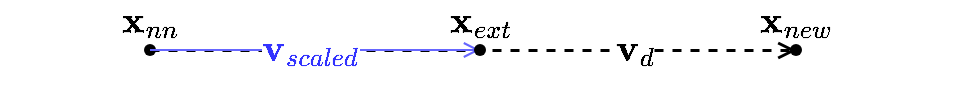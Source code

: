 <mxfile version="20.0.3" type="device"><diagram id="nH9aVXBbP_r5cYdgWxGc" name="Page-1"><mxGraphModel dx="813" dy="402" grid="1" gridSize="10" guides="1" tooltips="1" connect="1" arrows="1" fold="1" page="1" pageScale="1" pageWidth="850" pageHeight="1100" math="1" shadow="0"><root><mxCell id="0"/><mxCell id="1" parent="0"/><mxCell id="uNA07l31WwRqRe0Ga6hQ-28" value="&lt;span style=&quot;font-size: 18px;&quot;&gt;&lt;b style=&quot;font-size: 18px;&quot;&gt;\(\mathbf{v}_{d}\)&lt;/b&gt;&lt;/span&gt;" style="endArrow=open;dashed=1;html=1;rounded=0;fontFamily=Comptuer Modern;fontSource=http%3A%2F%2Fmirrors.ctan.org%2Ffonts%2Fcm-unicode%2Ffonts%2Fotf%2Fcmunbxo.otf;fontSize=18;exitX=0.468;exitY=0.579;exitDx=0;exitDy=0;exitPerimeter=0;strokeWidth=1.5;endFill=0;entryX=0.544;entryY=0.446;entryDx=0;entryDy=0;entryPerimeter=0;" parent="1" source="uNA07l31WwRqRe0Ga6hQ-19" target="uNA07l31WwRqRe0Ga6hQ-22" edge="1"><mxGeometry x="0.494" width="50" height="50" relative="1" as="geometry"><mxPoint x="281" y="427" as="sourcePoint"/><mxPoint x="601" y="427" as="targetPoint"/><mxPoint as="offset"/></mxGeometry></mxCell><mxCell id="uNA07l31WwRqRe0Ga6hQ-19" value="&lt;span style=&quot;font-size: 18px;&quot;&gt;&lt;b style=&quot;font-size: 18px;&quot;&gt;\(\mathbf{x}_{nn}\)&lt;/b&gt;&lt;/span&gt;" style="shape=waypoint;sketch=0;fillStyle=solid;size=6;pointerEvents=1;points=[];fillColor=none;resizable=0;rotatable=0;perimeter=centerPerimeter;snapToPoint=1;fontFamily=Comptuer Modern;fontSource=http%3A%2F%2Fmirrors.ctan.org%2Ffonts%2Fcm-unicode%2Ffonts%2Fotf%2Fcmunbxo.otf;verticalAlign=top;spacing=-10;html=1;fontSize=18;" parent="1" vertex="1"><mxGeometry x="260" y="380" width="40" height="40" as="geometry"/></mxCell><mxCell id="uNA07l31WwRqRe0Ga6hQ-22" value="&lt;span style=&quot;font-size: 18px;&quot;&gt;&lt;b style=&quot;font-size: 18px;&quot;&gt;\(\mathbf{x}_{new}\)&lt;/b&gt;&lt;/span&gt;" style="shape=waypoint;sketch=0;fillStyle=solid;size=6;pointerEvents=1;points=[];fillColor=none;resizable=0;rotatable=0;perimeter=centerPerimeter;snapToPoint=1;fontFamily=Comptuer Modern;fontSource=http%3A%2F%2Fmirrors.ctan.org%2Ffonts%2Fcm-unicode%2Ffonts%2Fotf%2Fcmunbxo.otf;verticalAlign=top;spacing=-10;html=1;fontSize=18;" parent="1" vertex="1"><mxGeometry x="583" y="380" width="40" height="40" as="geometry"/></mxCell><mxCell id="uNA07l31WwRqRe0Ga6hQ-23" value="&lt;span style=&quot;font-size: 18px;&quot;&gt;&lt;b style=&quot;font-size: 18px;&quot;&gt;\(\mathbf{v}_{scaled}\)&lt;/b&gt;&lt;/span&gt;" style="endArrow=open;html=1;rounded=0;fontFamily=Comptuer Modern;fontSource=http%3A%2F%2Fmirrors.ctan.org%2Ffonts%2Fcm-unicode%2Ffonts%2Fotf%2Fcmunbxo.otf;exitX=0.502;exitY=0.602;exitDx=0;exitDy=0;exitPerimeter=0;fillColor=#dae8fc;strokeColor=#6666FF;entryX=0.432;entryY=0.516;entryDx=0;entryDy=0;entryPerimeter=0;fontColor=#3333FF;endFill=0;fontSize=18;" parent="1" source="uNA07l31WwRqRe0Ga6hQ-19" target="uNA07l31WwRqRe0Ga6hQ-26" edge="1"><mxGeometry x="-0.03" width="50" height="50" relative="1" as="geometry"><mxPoint x="440" y="440" as="sourcePoint"/><mxPoint x="440" y="400" as="targetPoint"/><mxPoint as="offset"/></mxGeometry></mxCell><mxCell id="uNA07l31WwRqRe0Ga6hQ-26" value="&lt;b&gt;\(\mathbf{x}_{ext}\)&lt;/b&gt;" style="shape=waypoint;sketch=0;fillStyle=solid;size=6;pointerEvents=1;points=[];fillColor=none;resizable=0;rotatable=0;perimeter=centerPerimeter;snapToPoint=1;fontFamily=Comptuer Modern;fontSource=http%3A%2F%2Fmirrors.ctan.org%2Ffonts%2Fcm-unicode%2Ffonts%2Fotf%2Fcmunbxo.otf;verticalAlign=top;spacing=-10;html=1;fontSize=18;" parent="1" vertex="1"><mxGeometry x="425" y="380" width="40" height="40" as="geometry"/></mxCell></root></mxGraphModel></diagram></mxfile>